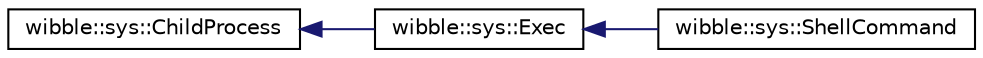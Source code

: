 digraph G
{
  edge [fontname="Helvetica",fontsize="10",labelfontname="Helvetica",labelfontsize="10"];
  node [fontname="Helvetica",fontsize="10",shape=record];
  rankdir="LR";
  Node1 [label="wibble::sys::ChildProcess",height=0.2,width=0.4,color="black", fillcolor="white", style="filled",URL="$classwibble_1_1sys_1_1ChildProcess.html",tooltip="Fork a child process."];
  Node1 -> Node2 [dir="back",color="midnightblue",fontsize="10",style="solid",fontname="Helvetica"];
  Node2 [label="wibble::sys::Exec",height=0.2,width=0.4,color="black", fillcolor="white", style="filled",URL="$classwibble_1_1sys_1_1Exec.html",tooltip="Execute external commands, either forked as a ChildProcess or directly using exec()."];
  Node2 -> Node3 [dir="back",color="midnightblue",fontsize="10",style="solid",fontname="Helvetica"];
  Node3 [label="wibble::sys::ShellCommand",height=0.2,width=0.4,color="black", fillcolor="white", style="filled",URL="$classwibble_1_1sys_1_1ShellCommand.html",tooltip="Execute a shell command using /bin/sh -c."];
}
